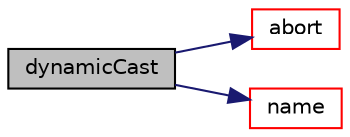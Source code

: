 digraph "dynamicCast"
{
  bgcolor="transparent";
  edge [fontname="Helvetica",fontsize="10",labelfontname="Helvetica",labelfontsize="10"];
  node [fontname="Helvetica",fontsize="10",shape=record];
  rankdir="LR";
  Node33971 [label="dynamicCast",height=0.2,width=0.4,color="black", fillcolor="grey75", style="filled", fontcolor="black"];
  Node33971 -> Node33972 [color="midnightblue",fontsize="10",style="solid",fontname="Helvetica"];
  Node33972 [label="abort",height=0.2,width=0.4,color="red",URL="$a21851.html#a447107a607d03e417307c203fa5fb44b"];
  Node33971 -> Node34017 [color="midnightblue",fontsize="10",style="solid",fontname="Helvetica"];
  Node34017 [label="name",height=0.2,width=0.4,color="red",URL="$a21851.html#adcb0df2bd4953cb6bb390272d8263c3a",tooltip="Return a string representation of a complex. "];
}
